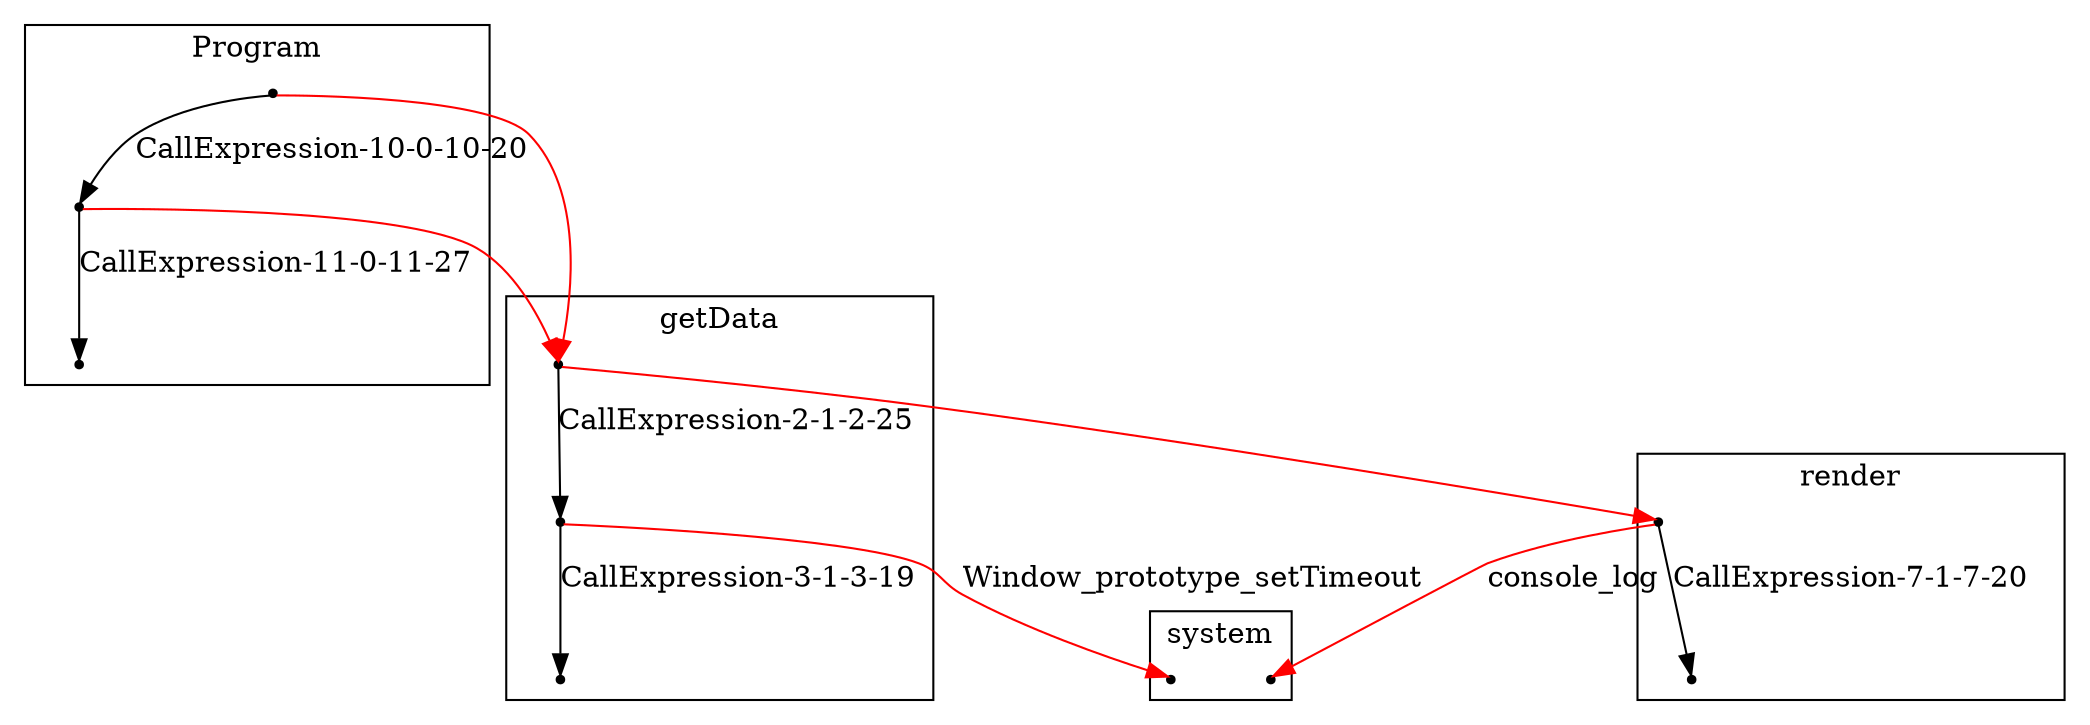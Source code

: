 digraph {
    subgraph clustersys {
        label=system;
        Window_prototype_setTimeout [shape=point]
        console_log [shape=point]
    }
    subgraph "clusterFunctionDeclaration-1-0-4-1" {
        label=getData;
        paras="[{\"name\":\"args\",\"start\":{\"line\":1,\"column\":18},\"end\":{\"line\":1,\"column\":22}},{\"name\":\"cb\",\"start\":{\"line\":1,\"column\":24},\"end\":{\"line\":1,\"column\":26}}]";
        fd1e0 [shape=point]
        fd1e1 [shape=point]
        fd1e2 [shape=point]
    }
    subgraph "clusterFunctionExpression-6-9-8-1" {
        label=render;
        paras="[{\"name\":\"params\",\"start\":{\"line\":6,\"column\":19},\"end\":{\"line\":6,\"column\":25}}]";
        "912f0" [shape=point]
        "912f1" [shape=point]
    }
    subgraph "clusterProgram-1-0-11-28" {
        label=Program;
        c2b10 [shape=point]
        c2b11 [shape=point]
        c2b12 [shape=point]
    }
    fd1e0 -> fd1e1 [label="CallExpression-2-1-2-25"]
    fd1e1 -> fd1e2 [label="CallExpression-3-1-3-19"]
    "912f0" -> "912f1" [label="CallExpression-7-1-7-20"]
    c2b10 -> c2b11 [label="CallExpression-10-0-10-20"]
    c2b11 -> c2b12 [label="CallExpression-11-0-11-27"]
    fd1e0 -> "912f0" [color=red]
    fd1e1 -> Window_prototype_setTimeout [color=red,label=Window_prototype_setTimeout]
    "912f0" -> console_log [color=red,label=console_log]
    c2b10 -> fd1e0 [color=red]
    c2b11 -> fd1e0 [color=red]
}

